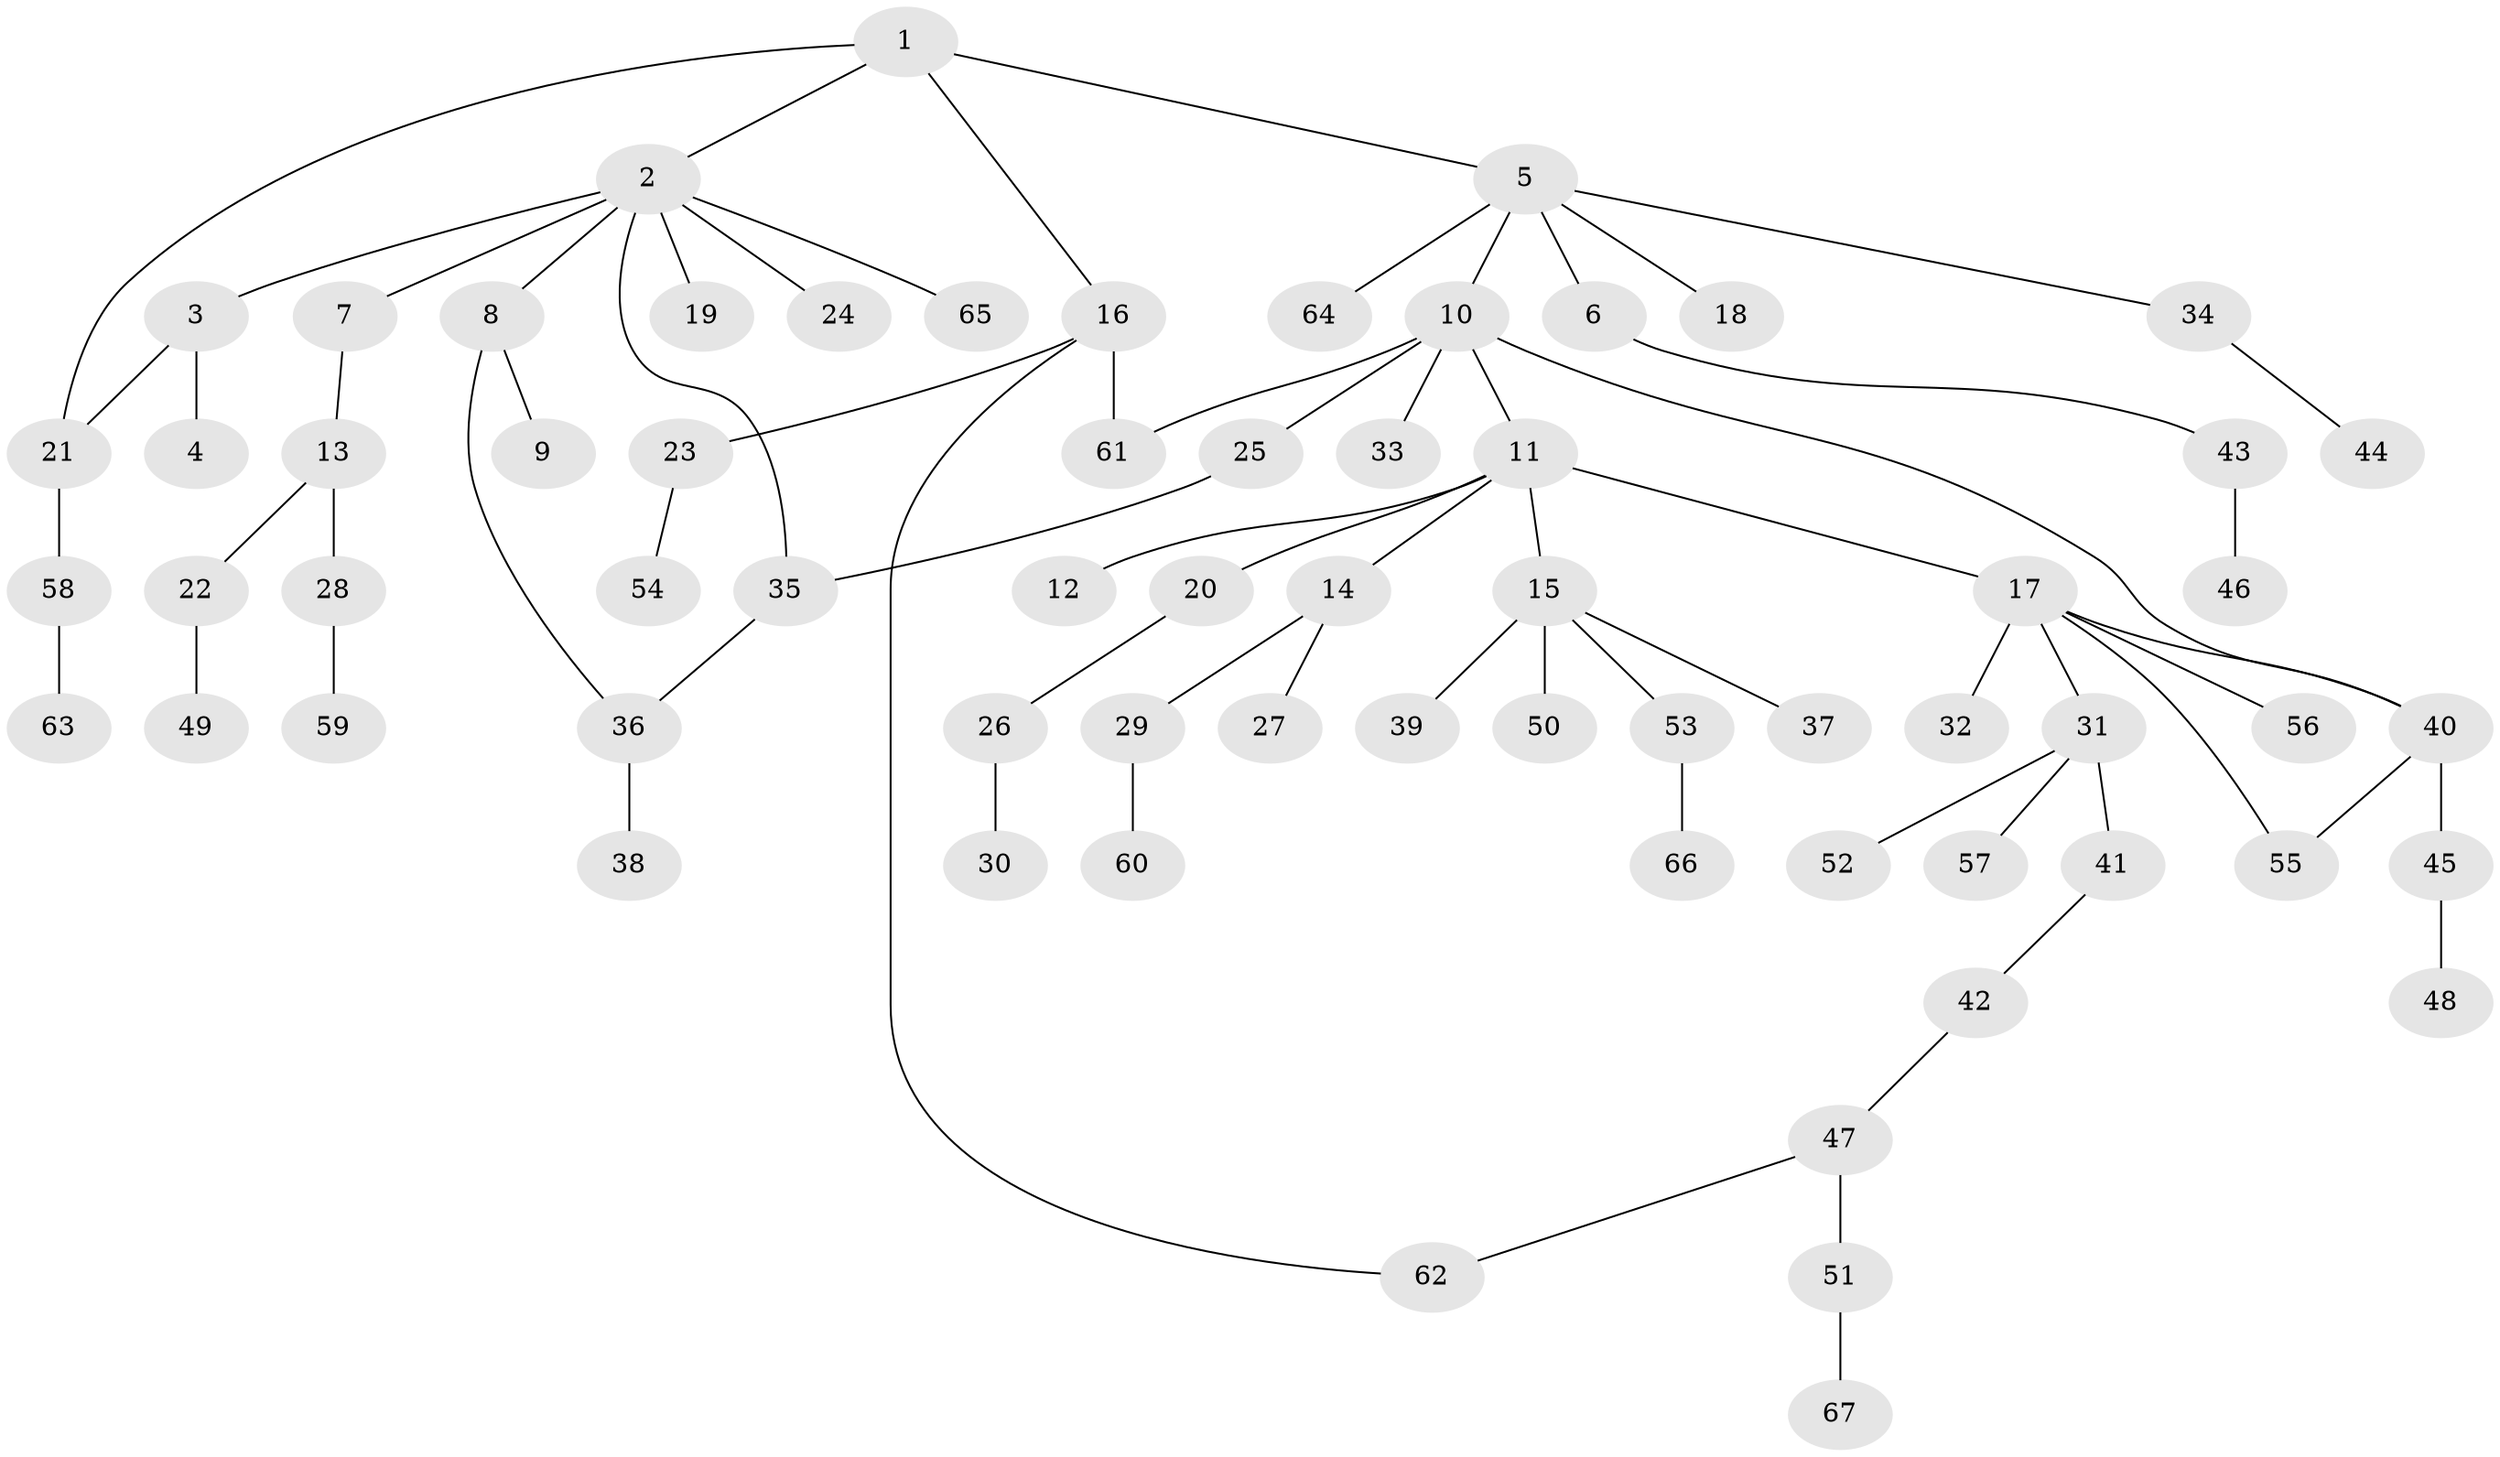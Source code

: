 // coarse degree distribution, {4: 0.09090909090909091, 8: 0.022727272727272728, 1: 0.5, 5: 0.045454545454545456, 2: 0.20454545454545456, 9: 0.022727272727272728, 3: 0.11363636363636363}
// Generated by graph-tools (version 1.1) at 2025/23/03/03/25 07:23:31]
// undirected, 67 vertices, 73 edges
graph export_dot {
graph [start="1"]
  node [color=gray90,style=filled];
  1;
  2;
  3;
  4;
  5;
  6;
  7;
  8;
  9;
  10;
  11;
  12;
  13;
  14;
  15;
  16;
  17;
  18;
  19;
  20;
  21;
  22;
  23;
  24;
  25;
  26;
  27;
  28;
  29;
  30;
  31;
  32;
  33;
  34;
  35;
  36;
  37;
  38;
  39;
  40;
  41;
  42;
  43;
  44;
  45;
  46;
  47;
  48;
  49;
  50;
  51;
  52;
  53;
  54;
  55;
  56;
  57;
  58;
  59;
  60;
  61;
  62;
  63;
  64;
  65;
  66;
  67;
  1 -- 2;
  1 -- 5;
  1 -- 16;
  1 -- 21;
  2 -- 3;
  2 -- 7;
  2 -- 8;
  2 -- 19;
  2 -- 24;
  2 -- 65;
  2 -- 35;
  3 -- 4;
  3 -- 21;
  5 -- 6;
  5 -- 10;
  5 -- 18;
  5 -- 34;
  5 -- 64;
  6 -- 43;
  7 -- 13;
  8 -- 9;
  8 -- 36;
  10 -- 11;
  10 -- 25;
  10 -- 33;
  10 -- 61;
  10 -- 40;
  11 -- 12;
  11 -- 14;
  11 -- 15;
  11 -- 17;
  11 -- 20;
  13 -- 22;
  13 -- 28;
  14 -- 27;
  14 -- 29;
  15 -- 37;
  15 -- 39;
  15 -- 50;
  15 -- 53;
  16 -- 23;
  16 -- 62;
  16 -- 61;
  17 -- 31;
  17 -- 32;
  17 -- 40;
  17 -- 55;
  17 -- 56;
  20 -- 26;
  21 -- 58;
  22 -- 49;
  23 -- 54;
  25 -- 35;
  26 -- 30;
  28 -- 59;
  29 -- 60;
  31 -- 41;
  31 -- 52;
  31 -- 57;
  34 -- 44;
  35 -- 36;
  36 -- 38;
  40 -- 45;
  40 -- 55;
  41 -- 42;
  42 -- 47;
  43 -- 46;
  45 -- 48;
  47 -- 51;
  47 -- 62;
  51 -- 67;
  53 -- 66;
  58 -- 63;
}
